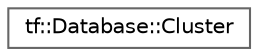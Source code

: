 digraph "类继承关系图"
{
 // LATEX_PDF_SIZE
  bgcolor="transparent";
  edge [fontname=Helvetica,fontsize=10,labelfontname=Helvetica,labelfontsize=10];
  node [fontname=Helvetica,fontsize=10,shape=box,height=0.2,width=0.4];
  rankdir="LR";
  Node0 [id="Node000000",label="tf::Database::Cluster",height=0.2,width=0.4,color="grey40", fillcolor="white", style="filled",URL="$structtf_1_1_database_1_1_cluster.html",tooltip=" "];
}
